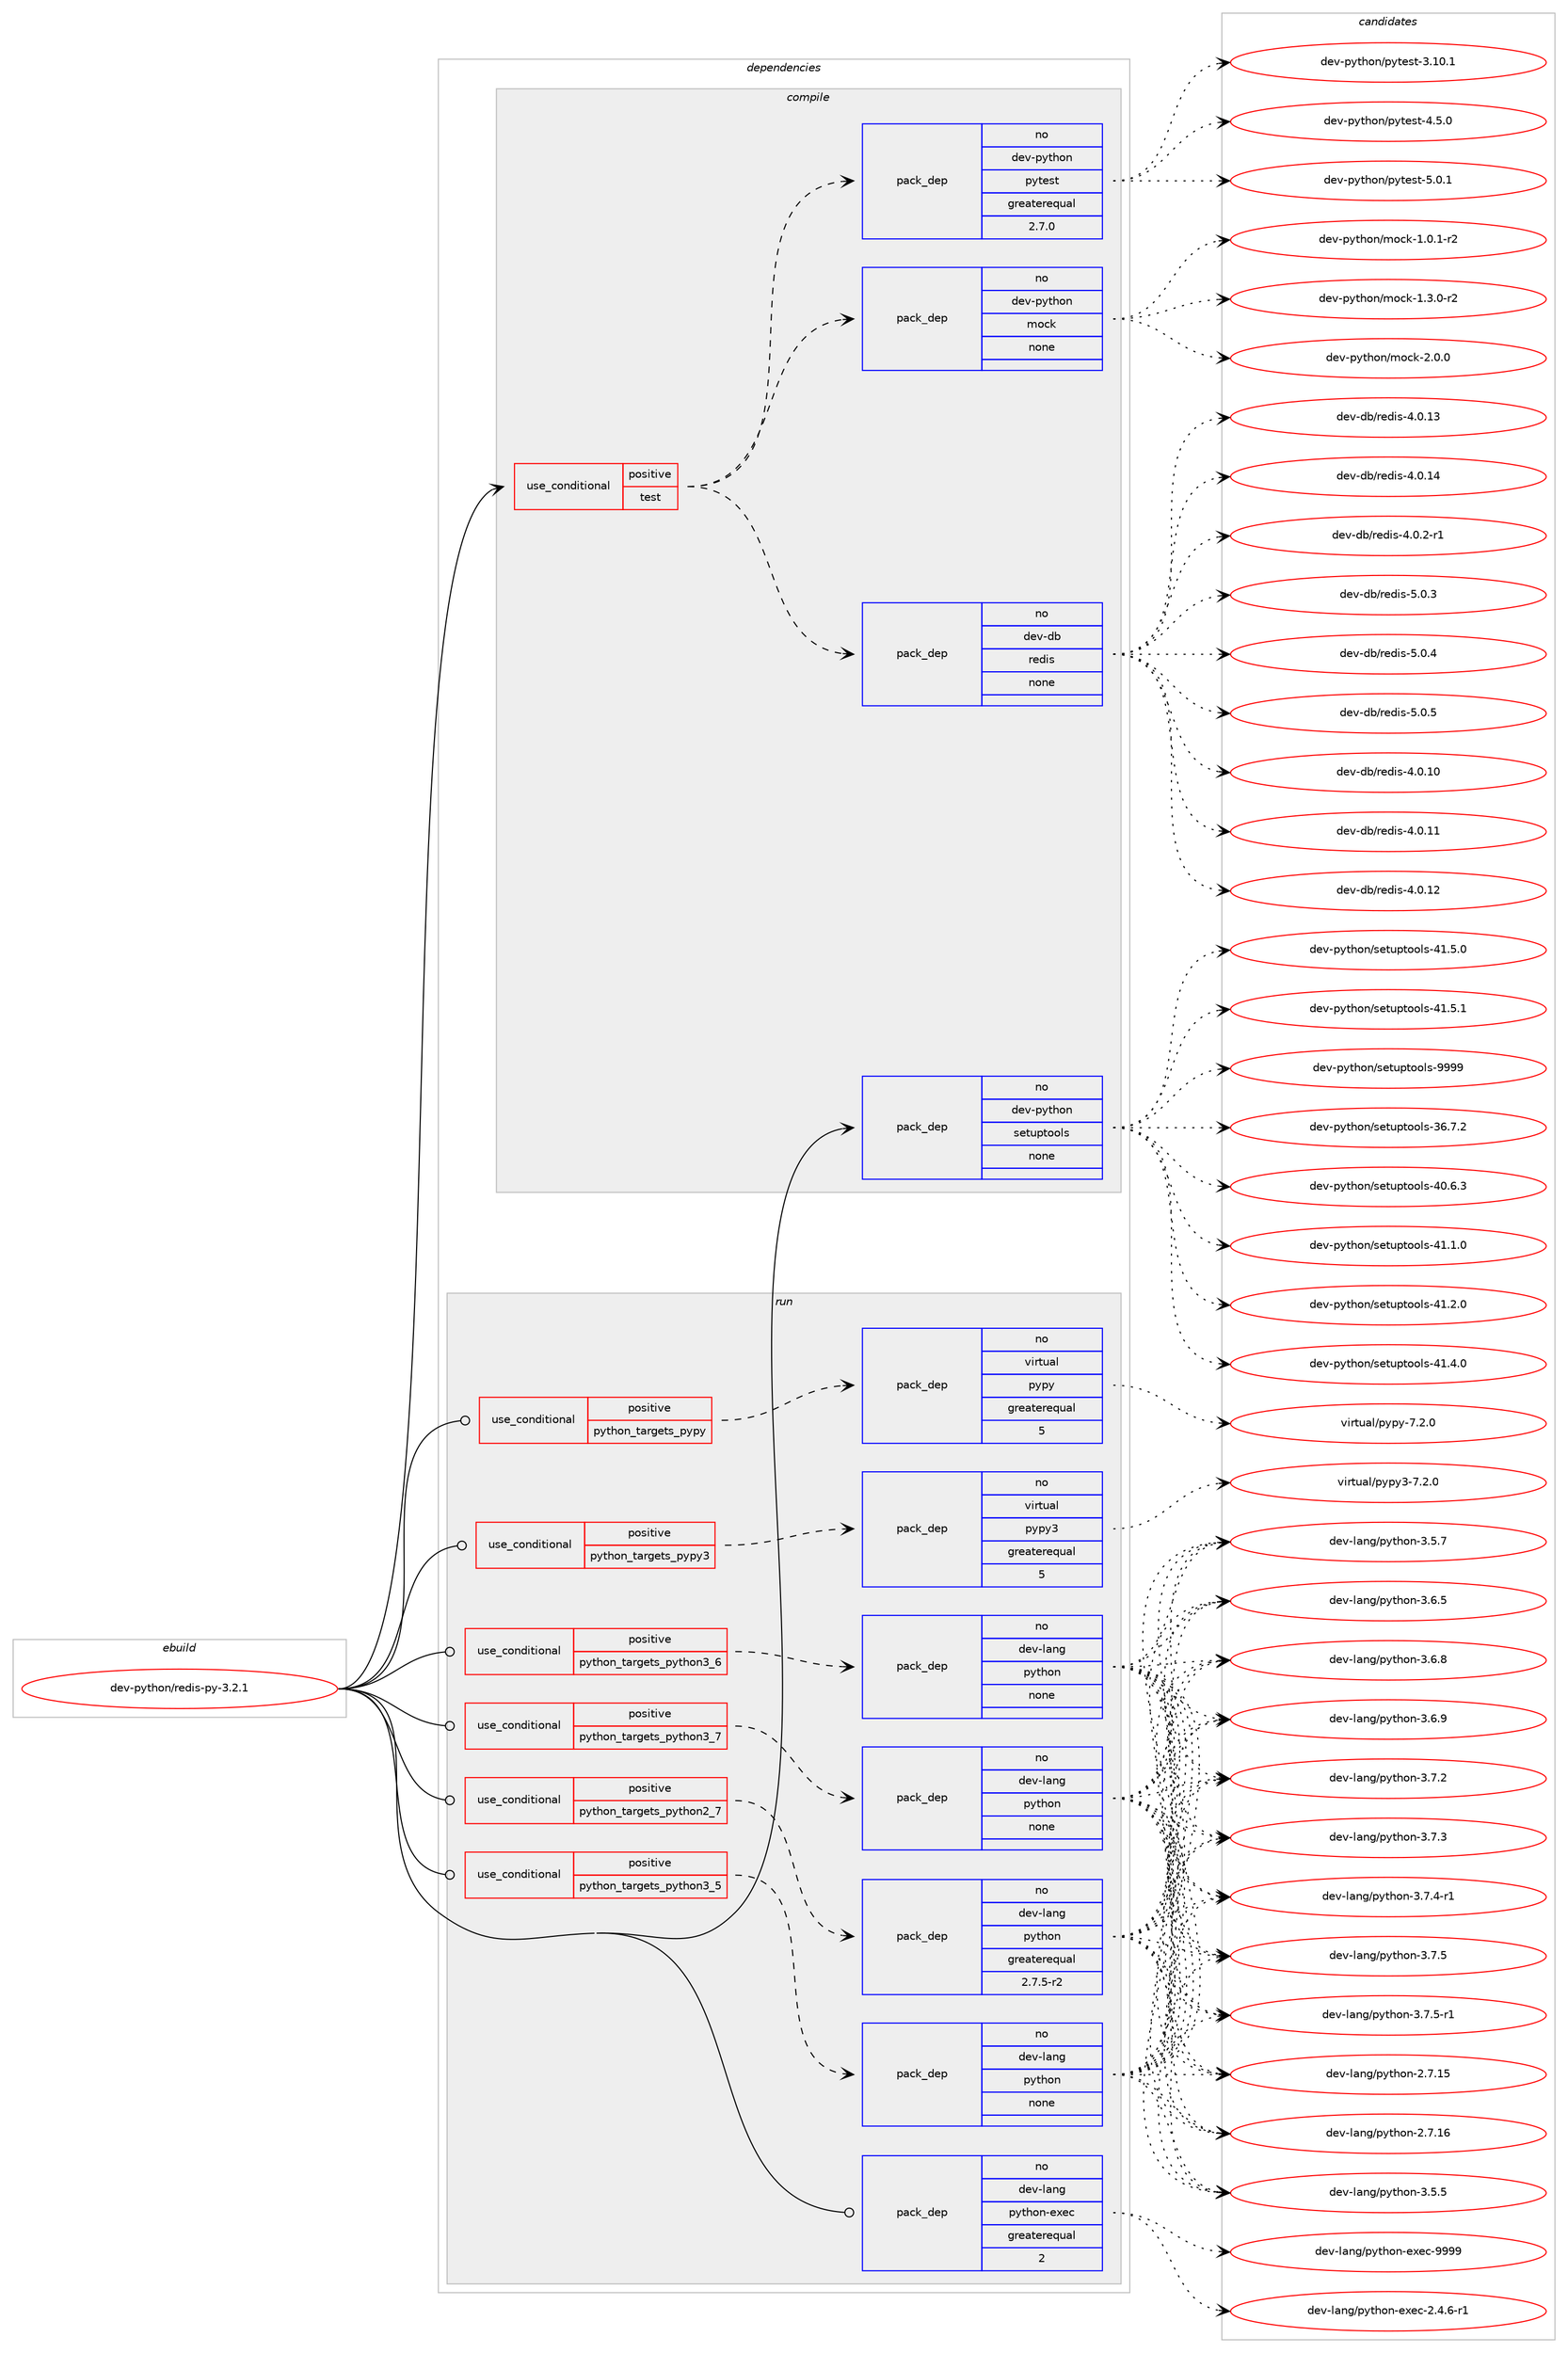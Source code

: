 digraph prolog {

# *************
# Graph options
# *************

newrank=true;
concentrate=true;
compound=true;
graph [rankdir=LR,fontname=Helvetica,fontsize=10,ranksep=1.5];#, ranksep=2.5, nodesep=0.2];
edge  [arrowhead=vee];
node  [fontname=Helvetica,fontsize=10];

# **********
# The ebuild
# **********

subgraph cluster_leftcol {
color=gray;
rank=same;
label=<<i>ebuild</i>>;
id [label="dev-python/redis-py-3.2.1", color=red, width=4, href="../dev-python/redis-py-3.2.1.svg"];
}

# ****************
# The dependencies
# ****************

subgraph cluster_midcol {
color=gray;
label=<<i>dependencies</i>>;
subgraph cluster_compile {
fillcolor="#eeeeee";
style=filled;
label=<<i>compile</i>>;
subgraph cond148482 {
dependency634724 [label=<<TABLE BORDER="0" CELLBORDER="1" CELLSPACING="0" CELLPADDING="4"><TR><TD ROWSPAN="3" CELLPADDING="10">use_conditional</TD></TR><TR><TD>positive</TD></TR><TR><TD>test</TD></TR></TABLE>>, shape=none, color=red];
subgraph pack474363 {
dependency634725 [label=<<TABLE BORDER="0" CELLBORDER="1" CELLSPACING="0" CELLPADDING="4" WIDTH="220"><TR><TD ROWSPAN="6" CELLPADDING="30">pack_dep</TD></TR><TR><TD WIDTH="110">no</TD></TR><TR><TD>dev-db</TD></TR><TR><TD>redis</TD></TR><TR><TD>none</TD></TR><TR><TD></TD></TR></TABLE>>, shape=none, color=blue];
}
dependency634724:e -> dependency634725:w [weight=20,style="dashed",arrowhead="vee"];
subgraph pack474364 {
dependency634726 [label=<<TABLE BORDER="0" CELLBORDER="1" CELLSPACING="0" CELLPADDING="4" WIDTH="220"><TR><TD ROWSPAN="6" CELLPADDING="30">pack_dep</TD></TR><TR><TD WIDTH="110">no</TD></TR><TR><TD>dev-python</TD></TR><TR><TD>mock</TD></TR><TR><TD>none</TD></TR><TR><TD></TD></TR></TABLE>>, shape=none, color=blue];
}
dependency634724:e -> dependency634726:w [weight=20,style="dashed",arrowhead="vee"];
subgraph pack474365 {
dependency634727 [label=<<TABLE BORDER="0" CELLBORDER="1" CELLSPACING="0" CELLPADDING="4" WIDTH="220"><TR><TD ROWSPAN="6" CELLPADDING="30">pack_dep</TD></TR><TR><TD WIDTH="110">no</TD></TR><TR><TD>dev-python</TD></TR><TR><TD>pytest</TD></TR><TR><TD>greaterequal</TD></TR><TR><TD>2.7.0</TD></TR></TABLE>>, shape=none, color=blue];
}
dependency634724:e -> dependency634727:w [weight=20,style="dashed",arrowhead="vee"];
}
id:e -> dependency634724:w [weight=20,style="solid",arrowhead="vee"];
subgraph pack474366 {
dependency634728 [label=<<TABLE BORDER="0" CELLBORDER="1" CELLSPACING="0" CELLPADDING="4" WIDTH="220"><TR><TD ROWSPAN="6" CELLPADDING="30">pack_dep</TD></TR><TR><TD WIDTH="110">no</TD></TR><TR><TD>dev-python</TD></TR><TR><TD>setuptools</TD></TR><TR><TD>none</TD></TR><TR><TD></TD></TR></TABLE>>, shape=none, color=blue];
}
id:e -> dependency634728:w [weight=20,style="solid",arrowhead="vee"];
}
subgraph cluster_compileandrun {
fillcolor="#eeeeee";
style=filled;
label=<<i>compile and run</i>>;
}
subgraph cluster_run {
fillcolor="#eeeeee";
style=filled;
label=<<i>run</i>>;
subgraph cond148483 {
dependency634729 [label=<<TABLE BORDER="0" CELLBORDER="1" CELLSPACING="0" CELLPADDING="4"><TR><TD ROWSPAN="3" CELLPADDING="10">use_conditional</TD></TR><TR><TD>positive</TD></TR><TR><TD>python_targets_pypy</TD></TR></TABLE>>, shape=none, color=red];
subgraph pack474367 {
dependency634730 [label=<<TABLE BORDER="0" CELLBORDER="1" CELLSPACING="0" CELLPADDING="4" WIDTH="220"><TR><TD ROWSPAN="6" CELLPADDING="30">pack_dep</TD></TR><TR><TD WIDTH="110">no</TD></TR><TR><TD>virtual</TD></TR><TR><TD>pypy</TD></TR><TR><TD>greaterequal</TD></TR><TR><TD>5</TD></TR></TABLE>>, shape=none, color=blue];
}
dependency634729:e -> dependency634730:w [weight=20,style="dashed",arrowhead="vee"];
}
id:e -> dependency634729:w [weight=20,style="solid",arrowhead="odot"];
subgraph cond148484 {
dependency634731 [label=<<TABLE BORDER="0" CELLBORDER="1" CELLSPACING="0" CELLPADDING="4"><TR><TD ROWSPAN="3" CELLPADDING="10">use_conditional</TD></TR><TR><TD>positive</TD></TR><TR><TD>python_targets_pypy3</TD></TR></TABLE>>, shape=none, color=red];
subgraph pack474368 {
dependency634732 [label=<<TABLE BORDER="0" CELLBORDER="1" CELLSPACING="0" CELLPADDING="4" WIDTH="220"><TR><TD ROWSPAN="6" CELLPADDING="30">pack_dep</TD></TR><TR><TD WIDTH="110">no</TD></TR><TR><TD>virtual</TD></TR><TR><TD>pypy3</TD></TR><TR><TD>greaterequal</TD></TR><TR><TD>5</TD></TR></TABLE>>, shape=none, color=blue];
}
dependency634731:e -> dependency634732:w [weight=20,style="dashed",arrowhead="vee"];
}
id:e -> dependency634731:w [weight=20,style="solid",arrowhead="odot"];
subgraph cond148485 {
dependency634733 [label=<<TABLE BORDER="0" CELLBORDER="1" CELLSPACING="0" CELLPADDING="4"><TR><TD ROWSPAN="3" CELLPADDING="10">use_conditional</TD></TR><TR><TD>positive</TD></TR><TR><TD>python_targets_python2_7</TD></TR></TABLE>>, shape=none, color=red];
subgraph pack474369 {
dependency634734 [label=<<TABLE BORDER="0" CELLBORDER="1" CELLSPACING="0" CELLPADDING="4" WIDTH="220"><TR><TD ROWSPAN="6" CELLPADDING="30">pack_dep</TD></TR><TR><TD WIDTH="110">no</TD></TR><TR><TD>dev-lang</TD></TR><TR><TD>python</TD></TR><TR><TD>greaterequal</TD></TR><TR><TD>2.7.5-r2</TD></TR></TABLE>>, shape=none, color=blue];
}
dependency634733:e -> dependency634734:w [weight=20,style="dashed",arrowhead="vee"];
}
id:e -> dependency634733:w [weight=20,style="solid",arrowhead="odot"];
subgraph cond148486 {
dependency634735 [label=<<TABLE BORDER="0" CELLBORDER="1" CELLSPACING="0" CELLPADDING="4"><TR><TD ROWSPAN="3" CELLPADDING="10">use_conditional</TD></TR><TR><TD>positive</TD></TR><TR><TD>python_targets_python3_5</TD></TR></TABLE>>, shape=none, color=red];
subgraph pack474370 {
dependency634736 [label=<<TABLE BORDER="0" CELLBORDER="1" CELLSPACING="0" CELLPADDING="4" WIDTH="220"><TR><TD ROWSPAN="6" CELLPADDING="30">pack_dep</TD></TR><TR><TD WIDTH="110">no</TD></TR><TR><TD>dev-lang</TD></TR><TR><TD>python</TD></TR><TR><TD>none</TD></TR><TR><TD></TD></TR></TABLE>>, shape=none, color=blue];
}
dependency634735:e -> dependency634736:w [weight=20,style="dashed",arrowhead="vee"];
}
id:e -> dependency634735:w [weight=20,style="solid",arrowhead="odot"];
subgraph cond148487 {
dependency634737 [label=<<TABLE BORDER="0" CELLBORDER="1" CELLSPACING="0" CELLPADDING="4"><TR><TD ROWSPAN="3" CELLPADDING="10">use_conditional</TD></TR><TR><TD>positive</TD></TR><TR><TD>python_targets_python3_6</TD></TR></TABLE>>, shape=none, color=red];
subgraph pack474371 {
dependency634738 [label=<<TABLE BORDER="0" CELLBORDER="1" CELLSPACING="0" CELLPADDING="4" WIDTH="220"><TR><TD ROWSPAN="6" CELLPADDING="30">pack_dep</TD></TR><TR><TD WIDTH="110">no</TD></TR><TR><TD>dev-lang</TD></TR><TR><TD>python</TD></TR><TR><TD>none</TD></TR><TR><TD></TD></TR></TABLE>>, shape=none, color=blue];
}
dependency634737:e -> dependency634738:w [weight=20,style="dashed",arrowhead="vee"];
}
id:e -> dependency634737:w [weight=20,style="solid",arrowhead="odot"];
subgraph cond148488 {
dependency634739 [label=<<TABLE BORDER="0" CELLBORDER="1" CELLSPACING="0" CELLPADDING="4"><TR><TD ROWSPAN="3" CELLPADDING="10">use_conditional</TD></TR><TR><TD>positive</TD></TR><TR><TD>python_targets_python3_7</TD></TR></TABLE>>, shape=none, color=red];
subgraph pack474372 {
dependency634740 [label=<<TABLE BORDER="0" CELLBORDER="1" CELLSPACING="0" CELLPADDING="4" WIDTH="220"><TR><TD ROWSPAN="6" CELLPADDING="30">pack_dep</TD></TR><TR><TD WIDTH="110">no</TD></TR><TR><TD>dev-lang</TD></TR><TR><TD>python</TD></TR><TR><TD>none</TD></TR><TR><TD></TD></TR></TABLE>>, shape=none, color=blue];
}
dependency634739:e -> dependency634740:w [weight=20,style="dashed",arrowhead="vee"];
}
id:e -> dependency634739:w [weight=20,style="solid",arrowhead="odot"];
subgraph pack474373 {
dependency634741 [label=<<TABLE BORDER="0" CELLBORDER="1" CELLSPACING="0" CELLPADDING="4" WIDTH="220"><TR><TD ROWSPAN="6" CELLPADDING="30">pack_dep</TD></TR><TR><TD WIDTH="110">no</TD></TR><TR><TD>dev-lang</TD></TR><TR><TD>python-exec</TD></TR><TR><TD>greaterequal</TD></TR><TR><TD>2</TD></TR></TABLE>>, shape=none, color=blue];
}
id:e -> dependency634741:w [weight=20,style="solid",arrowhead="odot"];
}
}

# **************
# The candidates
# **************

subgraph cluster_choices {
rank=same;
color=gray;
label=<<i>candidates</i>>;

subgraph choice474363 {
color=black;
nodesep=1;
choice10010111845100984711410110010511545524648464948 [label="dev-db/redis-4.0.10", color=red, width=4,href="../dev-db/redis-4.0.10.svg"];
choice10010111845100984711410110010511545524648464949 [label="dev-db/redis-4.0.11", color=red, width=4,href="../dev-db/redis-4.0.11.svg"];
choice10010111845100984711410110010511545524648464950 [label="dev-db/redis-4.0.12", color=red, width=4,href="../dev-db/redis-4.0.12.svg"];
choice10010111845100984711410110010511545524648464951 [label="dev-db/redis-4.0.13", color=red, width=4,href="../dev-db/redis-4.0.13.svg"];
choice10010111845100984711410110010511545524648464952 [label="dev-db/redis-4.0.14", color=red, width=4,href="../dev-db/redis-4.0.14.svg"];
choice1001011184510098471141011001051154552464846504511449 [label="dev-db/redis-4.0.2-r1", color=red, width=4,href="../dev-db/redis-4.0.2-r1.svg"];
choice100101118451009847114101100105115455346484651 [label="dev-db/redis-5.0.3", color=red, width=4,href="../dev-db/redis-5.0.3.svg"];
choice100101118451009847114101100105115455346484652 [label="dev-db/redis-5.0.4", color=red, width=4,href="../dev-db/redis-5.0.4.svg"];
choice100101118451009847114101100105115455346484653 [label="dev-db/redis-5.0.5", color=red, width=4,href="../dev-db/redis-5.0.5.svg"];
dependency634725:e -> choice10010111845100984711410110010511545524648464948:w [style=dotted,weight="100"];
dependency634725:e -> choice10010111845100984711410110010511545524648464949:w [style=dotted,weight="100"];
dependency634725:e -> choice10010111845100984711410110010511545524648464950:w [style=dotted,weight="100"];
dependency634725:e -> choice10010111845100984711410110010511545524648464951:w [style=dotted,weight="100"];
dependency634725:e -> choice10010111845100984711410110010511545524648464952:w [style=dotted,weight="100"];
dependency634725:e -> choice1001011184510098471141011001051154552464846504511449:w [style=dotted,weight="100"];
dependency634725:e -> choice100101118451009847114101100105115455346484651:w [style=dotted,weight="100"];
dependency634725:e -> choice100101118451009847114101100105115455346484652:w [style=dotted,weight="100"];
dependency634725:e -> choice100101118451009847114101100105115455346484653:w [style=dotted,weight="100"];
}
subgraph choice474364 {
color=black;
nodesep=1;
choice1001011184511212111610411111047109111991074549464846494511450 [label="dev-python/mock-1.0.1-r2", color=red, width=4,href="../dev-python/mock-1.0.1-r2.svg"];
choice1001011184511212111610411111047109111991074549465146484511450 [label="dev-python/mock-1.3.0-r2", color=red, width=4,href="../dev-python/mock-1.3.0-r2.svg"];
choice100101118451121211161041111104710911199107455046484648 [label="dev-python/mock-2.0.0", color=red, width=4,href="../dev-python/mock-2.0.0.svg"];
dependency634726:e -> choice1001011184511212111610411111047109111991074549464846494511450:w [style=dotted,weight="100"];
dependency634726:e -> choice1001011184511212111610411111047109111991074549465146484511450:w [style=dotted,weight="100"];
dependency634726:e -> choice100101118451121211161041111104710911199107455046484648:w [style=dotted,weight="100"];
}
subgraph choice474365 {
color=black;
nodesep=1;
choice100101118451121211161041111104711212111610111511645514649484649 [label="dev-python/pytest-3.10.1", color=red, width=4,href="../dev-python/pytest-3.10.1.svg"];
choice1001011184511212111610411111047112121116101115116455246534648 [label="dev-python/pytest-4.5.0", color=red, width=4,href="../dev-python/pytest-4.5.0.svg"];
choice1001011184511212111610411111047112121116101115116455346484649 [label="dev-python/pytest-5.0.1", color=red, width=4,href="../dev-python/pytest-5.0.1.svg"];
dependency634727:e -> choice100101118451121211161041111104711212111610111511645514649484649:w [style=dotted,weight="100"];
dependency634727:e -> choice1001011184511212111610411111047112121116101115116455246534648:w [style=dotted,weight="100"];
dependency634727:e -> choice1001011184511212111610411111047112121116101115116455346484649:w [style=dotted,weight="100"];
}
subgraph choice474366 {
color=black;
nodesep=1;
choice100101118451121211161041111104711510111611711211611111110811545515446554650 [label="dev-python/setuptools-36.7.2", color=red, width=4,href="../dev-python/setuptools-36.7.2.svg"];
choice100101118451121211161041111104711510111611711211611111110811545524846544651 [label="dev-python/setuptools-40.6.3", color=red, width=4,href="../dev-python/setuptools-40.6.3.svg"];
choice100101118451121211161041111104711510111611711211611111110811545524946494648 [label="dev-python/setuptools-41.1.0", color=red, width=4,href="../dev-python/setuptools-41.1.0.svg"];
choice100101118451121211161041111104711510111611711211611111110811545524946504648 [label="dev-python/setuptools-41.2.0", color=red, width=4,href="../dev-python/setuptools-41.2.0.svg"];
choice100101118451121211161041111104711510111611711211611111110811545524946524648 [label="dev-python/setuptools-41.4.0", color=red, width=4,href="../dev-python/setuptools-41.4.0.svg"];
choice100101118451121211161041111104711510111611711211611111110811545524946534648 [label="dev-python/setuptools-41.5.0", color=red, width=4,href="../dev-python/setuptools-41.5.0.svg"];
choice100101118451121211161041111104711510111611711211611111110811545524946534649 [label="dev-python/setuptools-41.5.1", color=red, width=4,href="../dev-python/setuptools-41.5.1.svg"];
choice10010111845112121116104111110471151011161171121161111111081154557575757 [label="dev-python/setuptools-9999", color=red, width=4,href="../dev-python/setuptools-9999.svg"];
dependency634728:e -> choice100101118451121211161041111104711510111611711211611111110811545515446554650:w [style=dotted,weight="100"];
dependency634728:e -> choice100101118451121211161041111104711510111611711211611111110811545524846544651:w [style=dotted,weight="100"];
dependency634728:e -> choice100101118451121211161041111104711510111611711211611111110811545524946494648:w [style=dotted,weight="100"];
dependency634728:e -> choice100101118451121211161041111104711510111611711211611111110811545524946504648:w [style=dotted,weight="100"];
dependency634728:e -> choice100101118451121211161041111104711510111611711211611111110811545524946524648:w [style=dotted,weight="100"];
dependency634728:e -> choice100101118451121211161041111104711510111611711211611111110811545524946534648:w [style=dotted,weight="100"];
dependency634728:e -> choice100101118451121211161041111104711510111611711211611111110811545524946534649:w [style=dotted,weight="100"];
dependency634728:e -> choice10010111845112121116104111110471151011161171121161111111081154557575757:w [style=dotted,weight="100"];
}
subgraph choice474367 {
color=black;
nodesep=1;
choice1181051141161179710847112121112121455546504648 [label="virtual/pypy-7.2.0", color=red, width=4,href="../virtual/pypy-7.2.0.svg"];
dependency634730:e -> choice1181051141161179710847112121112121455546504648:w [style=dotted,weight="100"];
}
subgraph choice474368 {
color=black;
nodesep=1;
choice118105114116117971084711212111212151455546504648 [label="virtual/pypy3-7.2.0", color=red, width=4,href="../virtual/pypy3-7.2.0.svg"];
dependency634732:e -> choice118105114116117971084711212111212151455546504648:w [style=dotted,weight="100"];
}
subgraph choice474369 {
color=black;
nodesep=1;
choice10010111845108971101034711212111610411111045504655464953 [label="dev-lang/python-2.7.15", color=red, width=4,href="../dev-lang/python-2.7.15.svg"];
choice10010111845108971101034711212111610411111045504655464954 [label="dev-lang/python-2.7.16", color=red, width=4,href="../dev-lang/python-2.7.16.svg"];
choice100101118451089711010347112121116104111110455146534653 [label="dev-lang/python-3.5.5", color=red, width=4,href="../dev-lang/python-3.5.5.svg"];
choice100101118451089711010347112121116104111110455146534655 [label="dev-lang/python-3.5.7", color=red, width=4,href="../dev-lang/python-3.5.7.svg"];
choice100101118451089711010347112121116104111110455146544653 [label="dev-lang/python-3.6.5", color=red, width=4,href="../dev-lang/python-3.6.5.svg"];
choice100101118451089711010347112121116104111110455146544656 [label="dev-lang/python-3.6.8", color=red, width=4,href="../dev-lang/python-3.6.8.svg"];
choice100101118451089711010347112121116104111110455146544657 [label="dev-lang/python-3.6.9", color=red, width=4,href="../dev-lang/python-3.6.9.svg"];
choice100101118451089711010347112121116104111110455146554650 [label="dev-lang/python-3.7.2", color=red, width=4,href="../dev-lang/python-3.7.2.svg"];
choice100101118451089711010347112121116104111110455146554651 [label="dev-lang/python-3.7.3", color=red, width=4,href="../dev-lang/python-3.7.3.svg"];
choice1001011184510897110103471121211161041111104551465546524511449 [label="dev-lang/python-3.7.4-r1", color=red, width=4,href="../dev-lang/python-3.7.4-r1.svg"];
choice100101118451089711010347112121116104111110455146554653 [label="dev-lang/python-3.7.5", color=red, width=4,href="../dev-lang/python-3.7.5.svg"];
choice1001011184510897110103471121211161041111104551465546534511449 [label="dev-lang/python-3.7.5-r1", color=red, width=4,href="../dev-lang/python-3.7.5-r1.svg"];
dependency634734:e -> choice10010111845108971101034711212111610411111045504655464953:w [style=dotted,weight="100"];
dependency634734:e -> choice10010111845108971101034711212111610411111045504655464954:w [style=dotted,weight="100"];
dependency634734:e -> choice100101118451089711010347112121116104111110455146534653:w [style=dotted,weight="100"];
dependency634734:e -> choice100101118451089711010347112121116104111110455146534655:w [style=dotted,weight="100"];
dependency634734:e -> choice100101118451089711010347112121116104111110455146544653:w [style=dotted,weight="100"];
dependency634734:e -> choice100101118451089711010347112121116104111110455146544656:w [style=dotted,weight="100"];
dependency634734:e -> choice100101118451089711010347112121116104111110455146544657:w [style=dotted,weight="100"];
dependency634734:e -> choice100101118451089711010347112121116104111110455146554650:w [style=dotted,weight="100"];
dependency634734:e -> choice100101118451089711010347112121116104111110455146554651:w [style=dotted,weight="100"];
dependency634734:e -> choice1001011184510897110103471121211161041111104551465546524511449:w [style=dotted,weight="100"];
dependency634734:e -> choice100101118451089711010347112121116104111110455146554653:w [style=dotted,weight="100"];
dependency634734:e -> choice1001011184510897110103471121211161041111104551465546534511449:w [style=dotted,weight="100"];
}
subgraph choice474370 {
color=black;
nodesep=1;
choice10010111845108971101034711212111610411111045504655464953 [label="dev-lang/python-2.7.15", color=red, width=4,href="../dev-lang/python-2.7.15.svg"];
choice10010111845108971101034711212111610411111045504655464954 [label="dev-lang/python-2.7.16", color=red, width=4,href="../dev-lang/python-2.7.16.svg"];
choice100101118451089711010347112121116104111110455146534653 [label="dev-lang/python-3.5.5", color=red, width=4,href="../dev-lang/python-3.5.5.svg"];
choice100101118451089711010347112121116104111110455146534655 [label="dev-lang/python-3.5.7", color=red, width=4,href="../dev-lang/python-3.5.7.svg"];
choice100101118451089711010347112121116104111110455146544653 [label="dev-lang/python-3.6.5", color=red, width=4,href="../dev-lang/python-3.6.5.svg"];
choice100101118451089711010347112121116104111110455146544656 [label="dev-lang/python-3.6.8", color=red, width=4,href="../dev-lang/python-3.6.8.svg"];
choice100101118451089711010347112121116104111110455146544657 [label="dev-lang/python-3.6.9", color=red, width=4,href="../dev-lang/python-3.6.9.svg"];
choice100101118451089711010347112121116104111110455146554650 [label="dev-lang/python-3.7.2", color=red, width=4,href="../dev-lang/python-3.7.2.svg"];
choice100101118451089711010347112121116104111110455146554651 [label="dev-lang/python-3.7.3", color=red, width=4,href="../dev-lang/python-3.7.3.svg"];
choice1001011184510897110103471121211161041111104551465546524511449 [label="dev-lang/python-3.7.4-r1", color=red, width=4,href="../dev-lang/python-3.7.4-r1.svg"];
choice100101118451089711010347112121116104111110455146554653 [label="dev-lang/python-3.7.5", color=red, width=4,href="../dev-lang/python-3.7.5.svg"];
choice1001011184510897110103471121211161041111104551465546534511449 [label="dev-lang/python-3.7.5-r1", color=red, width=4,href="../dev-lang/python-3.7.5-r1.svg"];
dependency634736:e -> choice10010111845108971101034711212111610411111045504655464953:w [style=dotted,weight="100"];
dependency634736:e -> choice10010111845108971101034711212111610411111045504655464954:w [style=dotted,weight="100"];
dependency634736:e -> choice100101118451089711010347112121116104111110455146534653:w [style=dotted,weight="100"];
dependency634736:e -> choice100101118451089711010347112121116104111110455146534655:w [style=dotted,weight="100"];
dependency634736:e -> choice100101118451089711010347112121116104111110455146544653:w [style=dotted,weight="100"];
dependency634736:e -> choice100101118451089711010347112121116104111110455146544656:w [style=dotted,weight="100"];
dependency634736:e -> choice100101118451089711010347112121116104111110455146544657:w [style=dotted,weight="100"];
dependency634736:e -> choice100101118451089711010347112121116104111110455146554650:w [style=dotted,weight="100"];
dependency634736:e -> choice100101118451089711010347112121116104111110455146554651:w [style=dotted,weight="100"];
dependency634736:e -> choice1001011184510897110103471121211161041111104551465546524511449:w [style=dotted,weight="100"];
dependency634736:e -> choice100101118451089711010347112121116104111110455146554653:w [style=dotted,weight="100"];
dependency634736:e -> choice1001011184510897110103471121211161041111104551465546534511449:w [style=dotted,weight="100"];
}
subgraph choice474371 {
color=black;
nodesep=1;
choice10010111845108971101034711212111610411111045504655464953 [label="dev-lang/python-2.7.15", color=red, width=4,href="../dev-lang/python-2.7.15.svg"];
choice10010111845108971101034711212111610411111045504655464954 [label="dev-lang/python-2.7.16", color=red, width=4,href="../dev-lang/python-2.7.16.svg"];
choice100101118451089711010347112121116104111110455146534653 [label="dev-lang/python-3.5.5", color=red, width=4,href="../dev-lang/python-3.5.5.svg"];
choice100101118451089711010347112121116104111110455146534655 [label="dev-lang/python-3.5.7", color=red, width=4,href="../dev-lang/python-3.5.7.svg"];
choice100101118451089711010347112121116104111110455146544653 [label="dev-lang/python-3.6.5", color=red, width=4,href="../dev-lang/python-3.6.5.svg"];
choice100101118451089711010347112121116104111110455146544656 [label="dev-lang/python-3.6.8", color=red, width=4,href="../dev-lang/python-3.6.8.svg"];
choice100101118451089711010347112121116104111110455146544657 [label="dev-lang/python-3.6.9", color=red, width=4,href="../dev-lang/python-3.6.9.svg"];
choice100101118451089711010347112121116104111110455146554650 [label="dev-lang/python-3.7.2", color=red, width=4,href="../dev-lang/python-3.7.2.svg"];
choice100101118451089711010347112121116104111110455146554651 [label="dev-lang/python-3.7.3", color=red, width=4,href="../dev-lang/python-3.7.3.svg"];
choice1001011184510897110103471121211161041111104551465546524511449 [label="dev-lang/python-3.7.4-r1", color=red, width=4,href="../dev-lang/python-3.7.4-r1.svg"];
choice100101118451089711010347112121116104111110455146554653 [label="dev-lang/python-3.7.5", color=red, width=4,href="../dev-lang/python-3.7.5.svg"];
choice1001011184510897110103471121211161041111104551465546534511449 [label="dev-lang/python-3.7.5-r1", color=red, width=4,href="../dev-lang/python-3.7.5-r1.svg"];
dependency634738:e -> choice10010111845108971101034711212111610411111045504655464953:w [style=dotted,weight="100"];
dependency634738:e -> choice10010111845108971101034711212111610411111045504655464954:w [style=dotted,weight="100"];
dependency634738:e -> choice100101118451089711010347112121116104111110455146534653:w [style=dotted,weight="100"];
dependency634738:e -> choice100101118451089711010347112121116104111110455146534655:w [style=dotted,weight="100"];
dependency634738:e -> choice100101118451089711010347112121116104111110455146544653:w [style=dotted,weight="100"];
dependency634738:e -> choice100101118451089711010347112121116104111110455146544656:w [style=dotted,weight="100"];
dependency634738:e -> choice100101118451089711010347112121116104111110455146544657:w [style=dotted,weight="100"];
dependency634738:e -> choice100101118451089711010347112121116104111110455146554650:w [style=dotted,weight="100"];
dependency634738:e -> choice100101118451089711010347112121116104111110455146554651:w [style=dotted,weight="100"];
dependency634738:e -> choice1001011184510897110103471121211161041111104551465546524511449:w [style=dotted,weight="100"];
dependency634738:e -> choice100101118451089711010347112121116104111110455146554653:w [style=dotted,weight="100"];
dependency634738:e -> choice1001011184510897110103471121211161041111104551465546534511449:w [style=dotted,weight="100"];
}
subgraph choice474372 {
color=black;
nodesep=1;
choice10010111845108971101034711212111610411111045504655464953 [label="dev-lang/python-2.7.15", color=red, width=4,href="../dev-lang/python-2.7.15.svg"];
choice10010111845108971101034711212111610411111045504655464954 [label="dev-lang/python-2.7.16", color=red, width=4,href="../dev-lang/python-2.7.16.svg"];
choice100101118451089711010347112121116104111110455146534653 [label="dev-lang/python-3.5.5", color=red, width=4,href="../dev-lang/python-3.5.5.svg"];
choice100101118451089711010347112121116104111110455146534655 [label="dev-lang/python-3.5.7", color=red, width=4,href="../dev-lang/python-3.5.7.svg"];
choice100101118451089711010347112121116104111110455146544653 [label="dev-lang/python-3.6.5", color=red, width=4,href="../dev-lang/python-3.6.5.svg"];
choice100101118451089711010347112121116104111110455146544656 [label="dev-lang/python-3.6.8", color=red, width=4,href="../dev-lang/python-3.6.8.svg"];
choice100101118451089711010347112121116104111110455146544657 [label="dev-lang/python-3.6.9", color=red, width=4,href="../dev-lang/python-3.6.9.svg"];
choice100101118451089711010347112121116104111110455146554650 [label="dev-lang/python-3.7.2", color=red, width=4,href="../dev-lang/python-3.7.2.svg"];
choice100101118451089711010347112121116104111110455146554651 [label="dev-lang/python-3.7.3", color=red, width=4,href="../dev-lang/python-3.7.3.svg"];
choice1001011184510897110103471121211161041111104551465546524511449 [label="dev-lang/python-3.7.4-r1", color=red, width=4,href="../dev-lang/python-3.7.4-r1.svg"];
choice100101118451089711010347112121116104111110455146554653 [label="dev-lang/python-3.7.5", color=red, width=4,href="../dev-lang/python-3.7.5.svg"];
choice1001011184510897110103471121211161041111104551465546534511449 [label="dev-lang/python-3.7.5-r1", color=red, width=4,href="../dev-lang/python-3.7.5-r1.svg"];
dependency634740:e -> choice10010111845108971101034711212111610411111045504655464953:w [style=dotted,weight="100"];
dependency634740:e -> choice10010111845108971101034711212111610411111045504655464954:w [style=dotted,weight="100"];
dependency634740:e -> choice100101118451089711010347112121116104111110455146534653:w [style=dotted,weight="100"];
dependency634740:e -> choice100101118451089711010347112121116104111110455146534655:w [style=dotted,weight="100"];
dependency634740:e -> choice100101118451089711010347112121116104111110455146544653:w [style=dotted,weight="100"];
dependency634740:e -> choice100101118451089711010347112121116104111110455146544656:w [style=dotted,weight="100"];
dependency634740:e -> choice100101118451089711010347112121116104111110455146544657:w [style=dotted,weight="100"];
dependency634740:e -> choice100101118451089711010347112121116104111110455146554650:w [style=dotted,weight="100"];
dependency634740:e -> choice100101118451089711010347112121116104111110455146554651:w [style=dotted,weight="100"];
dependency634740:e -> choice1001011184510897110103471121211161041111104551465546524511449:w [style=dotted,weight="100"];
dependency634740:e -> choice100101118451089711010347112121116104111110455146554653:w [style=dotted,weight="100"];
dependency634740:e -> choice1001011184510897110103471121211161041111104551465546534511449:w [style=dotted,weight="100"];
}
subgraph choice474373 {
color=black;
nodesep=1;
choice10010111845108971101034711212111610411111045101120101994550465246544511449 [label="dev-lang/python-exec-2.4.6-r1", color=red, width=4,href="../dev-lang/python-exec-2.4.6-r1.svg"];
choice10010111845108971101034711212111610411111045101120101994557575757 [label="dev-lang/python-exec-9999", color=red, width=4,href="../dev-lang/python-exec-9999.svg"];
dependency634741:e -> choice10010111845108971101034711212111610411111045101120101994550465246544511449:w [style=dotted,weight="100"];
dependency634741:e -> choice10010111845108971101034711212111610411111045101120101994557575757:w [style=dotted,weight="100"];
}
}

}
